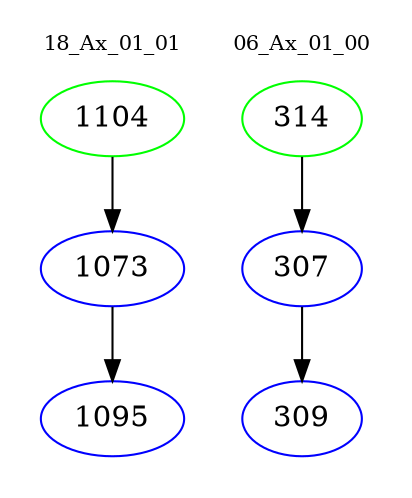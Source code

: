 digraph{
subgraph cluster_0 {
color = white
label = "18_Ax_01_01";
fontsize=10;
T0_1104 [label="1104", color="green"]
T0_1104 -> T0_1073 [color="black"]
T0_1073 [label="1073", color="blue"]
T0_1073 -> T0_1095 [color="black"]
T0_1095 [label="1095", color="blue"]
}
subgraph cluster_1 {
color = white
label = "06_Ax_01_00";
fontsize=10;
T1_314 [label="314", color="green"]
T1_314 -> T1_307 [color="black"]
T1_307 [label="307", color="blue"]
T1_307 -> T1_309 [color="black"]
T1_309 [label="309", color="blue"]
}
}
